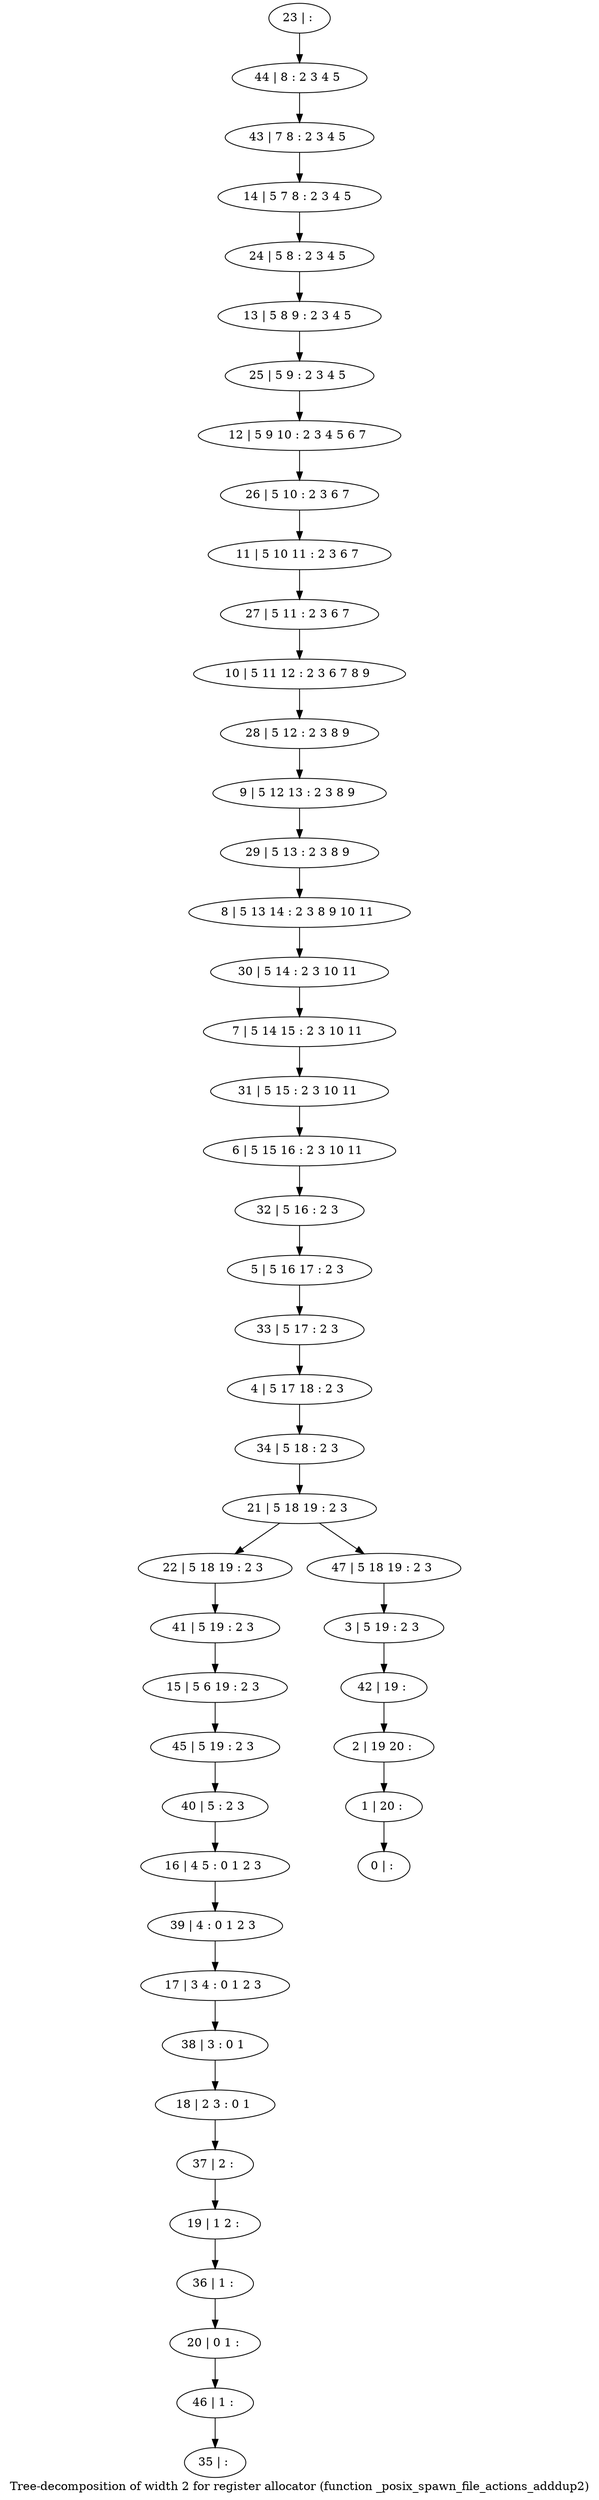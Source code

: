 digraph G {
graph [label="Tree-decomposition of width 2 for register allocator (function _posix_spawn_file_actions_adddup2)"]
0[label="0 | : "];
1[label="1 | 20 : "];
2[label="2 | 19 20 : "];
3[label="3 | 5 19 : 2 3 "];
4[label="4 | 5 17 18 : 2 3 "];
5[label="5 | 5 16 17 : 2 3 "];
6[label="6 | 5 15 16 : 2 3 10 11 "];
7[label="7 | 5 14 15 : 2 3 10 11 "];
8[label="8 | 5 13 14 : 2 3 8 9 10 11 "];
9[label="9 | 5 12 13 : 2 3 8 9 "];
10[label="10 | 5 11 12 : 2 3 6 7 8 9 "];
11[label="11 | 5 10 11 : 2 3 6 7 "];
12[label="12 | 5 9 10 : 2 3 4 5 6 7 "];
13[label="13 | 5 8 9 : 2 3 4 5 "];
14[label="14 | 5 7 8 : 2 3 4 5 "];
15[label="15 | 5 6 19 : 2 3 "];
16[label="16 | 4 5 : 0 1 2 3 "];
17[label="17 | 3 4 : 0 1 2 3 "];
18[label="18 | 2 3 : 0 1 "];
19[label="19 | 1 2 : "];
20[label="20 | 0 1 : "];
21[label="21 | 5 18 19 : 2 3 "];
22[label="22 | 5 18 19 : 2 3 "];
23[label="23 | : "];
24[label="24 | 5 8 : 2 3 4 5 "];
25[label="25 | 5 9 : 2 3 4 5 "];
26[label="26 | 5 10 : 2 3 6 7 "];
27[label="27 | 5 11 : 2 3 6 7 "];
28[label="28 | 5 12 : 2 3 8 9 "];
29[label="29 | 5 13 : 2 3 8 9 "];
30[label="30 | 5 14 : 2 3 10 11 "];
31[label="31 | 5 15 : 2 3 10 11 "];
32[label="32 | 5 16 : 2 3 "];
33[label="33 | 5 17 : 2 3 "];
34[label="34 | 5 18 : 2 3 "];
35[label="35 | : "];
36[label="36 | 1 : "];
37[label="37 | 2 : "];
38[label="38 | 3 : 0 1 "];
39[label="39 | 4 : 0 1 2 3 "];
40[label="40 | 5 : 2 3 "];
41[label="41 | 5 19 : 2 3 "];
42[label="42 | 19 : "];
43[label="43 | 7 8 : 2 3 4 5 "];
44[label="44 | 8 : 2 3 4 5 "];
45[label="45 | 5 19 : 2 3 "];
46[label="46 | 1 : "];
47[label="47 | 5 18 19 : 2 3 "];
36->20 ;
19->36 ;
37->19 ;
18->37 ;
38->18 ;
17->38 ;
39->17 ;
16->39 ;
40->16 ;
41->15 ;
22->41 ;
45->40 ;
15->45 ;
46->35 ;
20->46 ;
23->44 ;
44->43 ;
43->14 ;
14->24 ;
24->13 ;
13->25 ;
25->12 ;
12->26 ;
26->11 ;
11->27 ;
27->10 ;
10->28 ;
28->9 ;
9->29 ;
29->8 ;
8->30 ;
30->7 ;
7->31 ;
31->6 ;
6->32 ;
32->5 ;
5->33 ;
33->4 ;
4->34 ;
34->21 ;
3->42 ;
42->2 ;
2->1 ;
1->0 ;
47->3 ;
21->22 ;
21->47 ;
}
